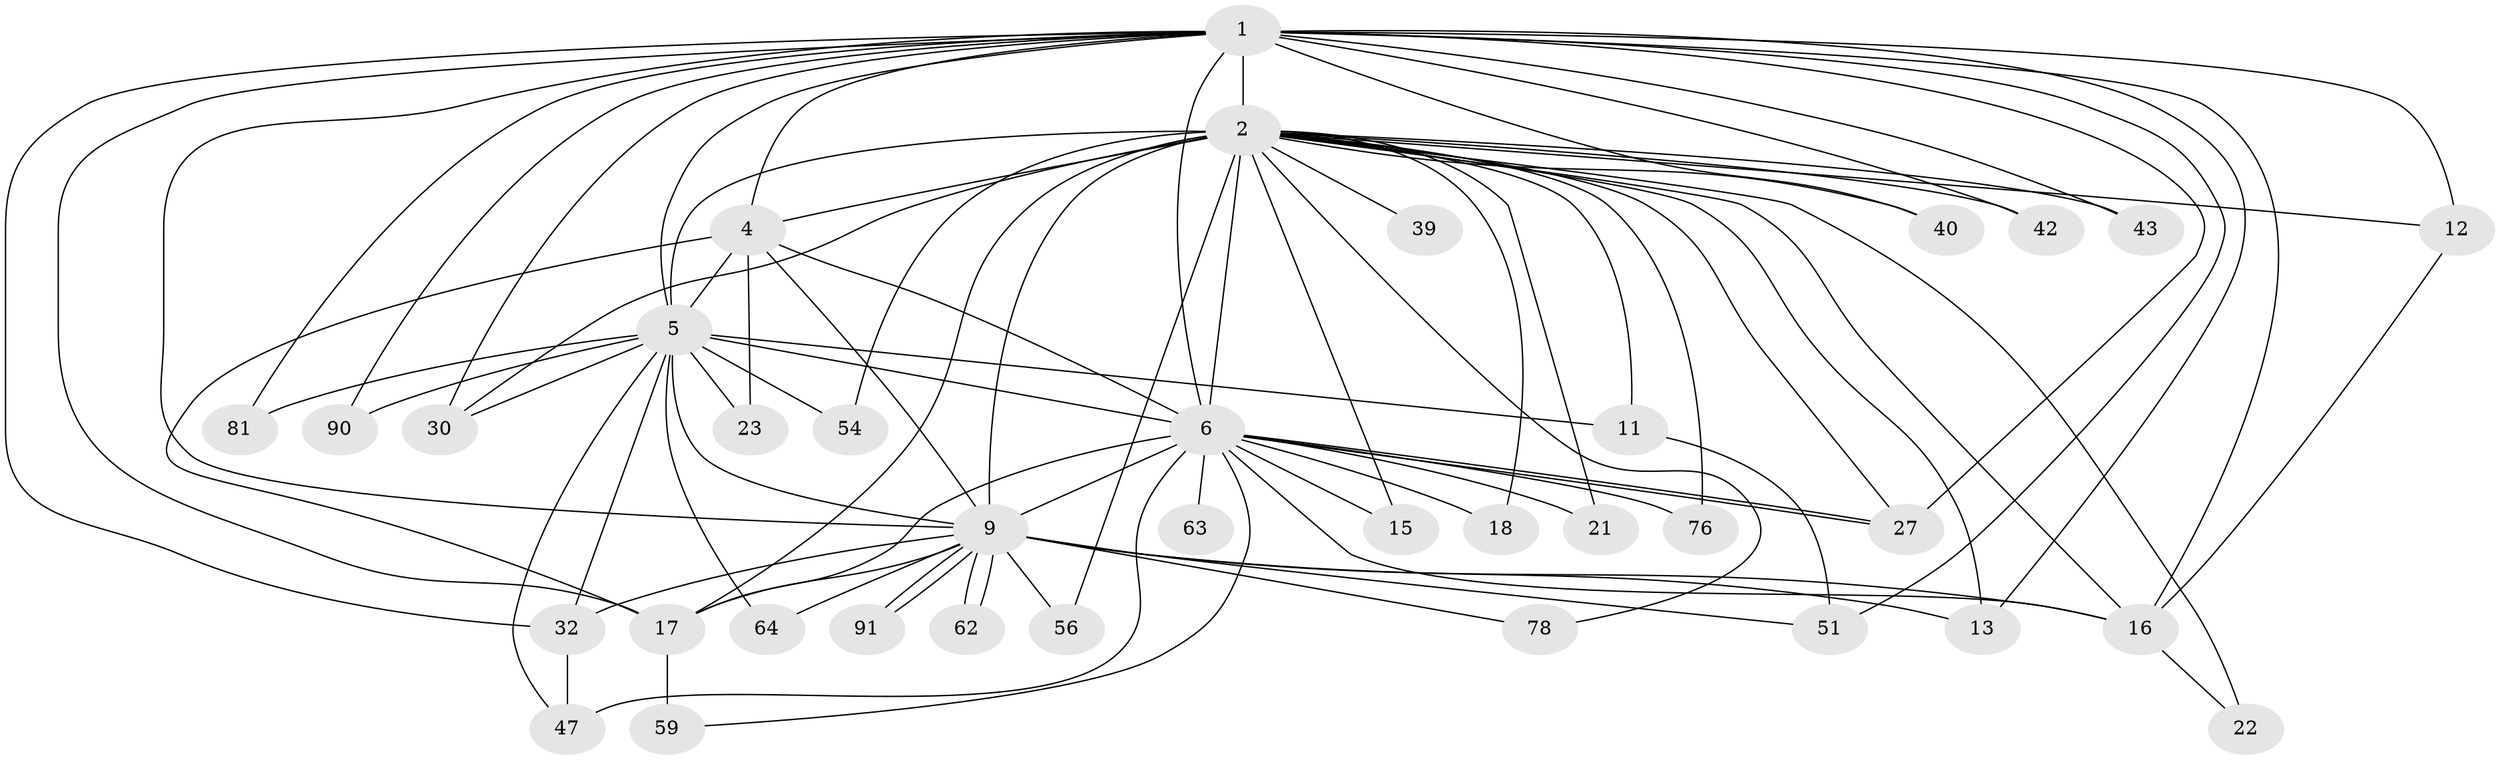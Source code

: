 // original degree distribution, {29: 0.010869565217391304, 23: 0.03260869565217391, 26: 0.010869565217391304, 13: 0.021739130434782608, 18: 0.010869565217391304, 27: 0.010869565217391304, 12: 0.010869565217391304, 3: 0.2608695652173913, 2: 0.532608695652174, 5: 0.010869565217391304, 6: 0.021739130434782608, 4: 0.06521739130434782}
// Generated by graph-tools (version 1.1) at 2025/17/03/04/25 18:17:29]
// undirected, 36 vertices, 86 edges
graph export_dot {
graph [start="1"]
  node [color=gray90,style=filled];
  1;
  2 [super="+3+28+41+34+20"];
  4;
  5;
  6 [super="+10+7+67+77+69+68+14+79"];
  9 [super="+25+26+33+45+50"];
  11;
  12;
  13;
  15;
  16 [super="+74+19+46"];
  17 [super="+57+31+48"];
  18 [super="+44+53"];
  21;
  22 [super="+55"];
  23;
  27 [super="+36"];
  30 [super="+49+52"];
  32 [super="+73+37"];
  39;
  40;
  42 [super="+60"];
  43;
  47 [super="+70"];
  51 [super="+71"];
  54;
  56;
  59 [super="+66"];
  62;
  63;
  64;
  76;
  78;
  81;
  90;
  91;
  1 -- 2 [weight=8];
  1 -- 4;
  1 -- 5;
  1 -- 6 [weight=3];
  1 -- 9 [weight=2];
  1 -- 12;
  1 -- 13;
  1 -- 17;
  1 -- 40;
  1 -- 42 [weight=2];
  1 -- 43;
  1 -- 51;
  1 -- 81;
  1 -- 90;
  1 -- 30;
  1 -- 32;
  1 -- 16;
  1 -- 27;
  2 -- 4 [weight=3];
  2 -- 5 [weight=5];
  2 -- 6 [weight=13];
  2 -- 9 [weight=6];
  2 -- 11;
  2 -- 18 [weight=3];
  2 -- 21;
  2 -- 22 [weight=2];
  2 -- 12;
  2 -- 76;
  2 -- 15;
  2 -- 16 [weight=2];
  2 -- 78;
  2 -- 30 [weight=2];
  2 -- 39 [weight=2];
  2 -- 40;
  2 -- 42;
  2 -- 43;
  2 -- 54;
  2 -- 56;
  2 -- 13;
  2 -- 27;
  2 -- 17 [weight=2];
  4 -- 5;
  4 -- 6 [weight=5];
  4 -- 9;
  4 -- 23;
  4 -- 17;
  5 -- 6 [weight=4];
  5 -- 9 [weight=3];
  5 -- 11;
  5 -- 23;
  5 -- 30;
  5 -- 32;
  5 -- 47;
  5 -- 54;
  5 -- 64;
  5 -- 81;
  5 -- 90;
  6 -- 9 [weight=4];
  6 -- 21;
  6 -- 27;
  6 -- 27;
  6 -- 63 [weight=2];
  6 -- 15;
  6 -- 18;
  6 -- 76;
  6 -- 47 [weight=2];
  6 -- 17;
  6 -- 16;
  6 -- 59;
  9 -- 13;
  9 -- 32 [weight=2];
  9 -- 51;
  9 -- 56;
  9 -- 62;
  9 -- 62;
  9 -- 64;
  9 -- 78;
  9 -- 91;
  9 -- 91;
  9 -- 17 [weight=2];
  9 -- 16;
  11 -- 51;
  12 -- 16;
  16 -- 22;
  17 -- 59 [weight=2];
  32 -- 47;
}
